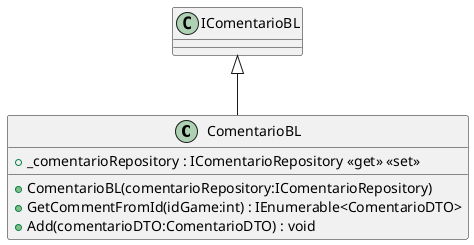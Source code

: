 @startuml
class ComentarioBL {
    + _comentarioRepository : IComentarioRepository <<get>> <<set>>
    + ComentarioBL(comentarioRepository:IComentarioRepository)
    + GetCommentFromId(idGame:int) : IEnumerable<ComentarioDTO>
    + Add(comentarioDTO:ComentarioDTO) : void
}
IComentarioBL <|-- ComentarioBL
@enduml
